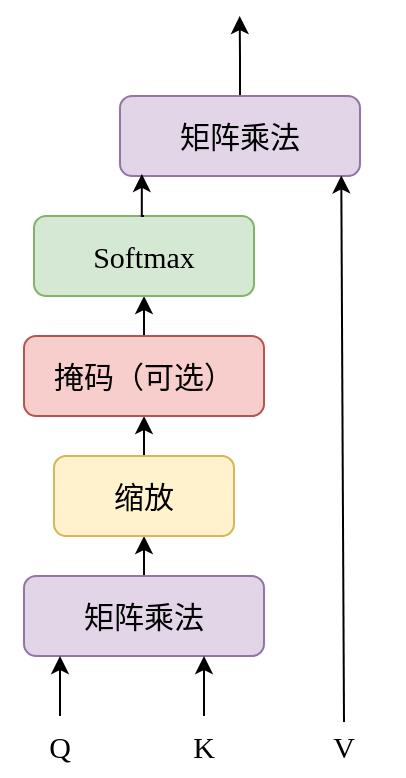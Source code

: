 <mxfile version="26.2.6">
  <diagram name="Page-1" id="uc3z3hjPvJwWiDv4oa0w">
    <mxGraphModel dx="1013" dy="1708" grid="1" gridSize="10" guides="1" tooltips="1" connect="1" arrows="1" fold="1" page="1" pageScale="1" pageWidth="850" pageHeight="1100" math="0" shadow="0">
      <root>
        <mxCell id="0" />
        <mxCell id="1" parent="0" />
        <mxCell id="EZH3ous1dzxNXky2mQrI-5" style="edgeStyle=orthogonalEdgeStyle;rounded=0;orthogonalLoop=1;jettySize=auto;html=1;exitX=0.5;exitY=0;exitDx=0;exitDy=0;entryX=0.5;entryY=1;entryDx=0;entryDy=0;" edge="1" parent="1" source="EZH3ous1dzxNXky2mQrI-1" target="EZH3ous1dzxNXky2mQrI-2">
          <mxGeometry relative="1" as="geometry" />
        </mxCell>
        <mxCell id="EZH3ous1dzxNXky2mQrI-1" value="矩阵乘法" style="rounded=1;whiteSpace=wrap;html=1;fontSize=15;fillColor=#e1d5e7;strokeColor=#9673a6;fontFamily=SimSun;" vertex="1" parent="1">
          <mxGeometry x="150" y="240" width="120" height="40" as="geometry" />
        </mxCell>
        <mxCell id="EZH3ous1dzxNXky2mQrI-6" style="edgeStyle=orthogonalEdgeStyle;rounded=0;orthogonalLoop=1;jettySize=auto;html=1;exitX=0.5;exitY=0;exitDx=0;exitDy=0;entryX=0.5;entryY=1;entryDx=0;entryDy=0;" edge="1" parent="1" source="EZH3ous1dzxNXky2mQrI-2" target="EZH3ous1dzxNXky2mQrI-3">
          <mxGeometry relative="1" as="geometry" />
        </mxCell>
        <mxCell id="EZH3ous1dzxNXky2mQrI-2" value="缩放" style="rounded=1;whiteSpace=wrap;html=1;fontSize=15;fillColor=#fff2cc;strokeColor=#d6b656;fontFamily=SimSun;" vertex="1" parent="1">
          <mxGeometry x="165" y="180" width="90" height="40" as="geometry" />
        </mxCell>
        <mxCell id="EZH3ous1dzxNXky2mQrI-7" style="edgeStyle=orthogonalEdgeStyle;rounded=0;orthogonalLoop=1;jettySize=auto;html=1;exitX=0.5;exitY=0;exitDx=0;exitDy=0;entryX=0.5;entryY=1;entryDx=0;entryDy=0;" edge="1" parent="1" source="EZH3ous1dzxNXky2mQrI-3" target="EZH3ous1dzxNXky2mQrI-4">
          <mxGeometry relative="1" as="geometry" />
        </mxCell>
        <mxCell id="EZH3ous1dzxNXky2mQrI-3" value="掩码（可选）" style="rounded=1;whiteSpace=wrap;html=1;fontSize=15;fillColor=#f8cecc;strokeColor=#b85450;fontFamily=SimSun;" vertex="1" parent="1">
          <mxGeometry x="150" y="120" width="120" height="40" as="geometry" />
        </mxCell>
        <mxCell id="EZH3ous1dzxNXky2mQrI-4" value="Softmax" style="rounded=1;whiteSpace=wrap;html=1;fontSize=15;fontFamily=Times New Roman;fillColor=#d5e8d4;strokeColor=#82b366;" vertex="1" parent="1">
          <mxGeometry x="155" y="60" width="110" height="40" as="geometry" />
        </mxCell>
        <mxCell id="EZH3ous1dzxNXky2mQrI-10" style="edgeStyle=orthogonalEdgeStyle;rounded=0;orthogonalLoop=1;jettySize=auto;html=1;exitX=0.5;exitY=0;exitDx=0;exitDy=0;" edge="1" parent="1" source="EZH3ous1dzxNXky2mQrI-8">
          <mxGeometry relative="1" as="geometry">
            <mxPoint x="257.833" y="-40" as="targetPoint" />
          </mxGeometry>
        </mxCell>
        <mxCell id="EZH3ous1dzxNXky2mQrI-8" value="矩阵乘法" style="rounded=1;whiteSpace=wrap;html=1;fontSize=15;fillColor=#e1d5e7;strokeColor=#9673a6;fontFamily=SimSun;" vertex="1" parent="1">
          <mxGeometry x="198" width="120" height="40" as="geometry" />
        </mxCell>
        <mxCell id="EZH3ous1dzxNXky2mQrI-9" style="edgeStyle=orthogonalEdgeStyle;rounded=0;orthogonalLoop=1;jettySize=auto;html=1;exitX=0.5;exitY=0;exitDx=0;exitDy=0;entryX=0.091;entryY=0.974;entryDx=0;entryDy=0;entryPerimeter=0;" edge="1" parent="1" source="EZH3ous1dzxNXky2mQrI-4" target="EZH3ous1dzxNXky2mQrI-8">
          <mxGeometry relative="1" as="geometry" />
        </mxCell>
        <mxCell id="EZH3ous1dzxNXky2mQrI-12" style="edgeStyle=orthogonalEdgeStyle;rounded=0;orthogonalLoop=1;jettySize=auto;html=1;exitX=0.5;exitY=0;exitDx=0;exitDy=0;" edge="1" parent="1" source="EZH3ous1dzxNXky2mQrI-11" target="EZH3ous1dzxNXky2mQrI-1">
          <mxGeometry relative="1" as="geometry">
            <Array as="points">
              <mxPoint x="168" y="280" />
              <mxPoint x="168" y="280" />
            </Array>
          </mxGeometry>
        </mxCell>
        <mxCell id="EZH3ous1dzxNXky2mQrI-11" value="Q" style="text;html=1;align=center;verticalAlign=middle;whiteSpace=wrap;rounded=0;fontFamily=Times New Roman;fontSize=15;" vertex="1" parent="1">
          <mxGeometry x="138" y="310" width="60" height="30" as="geometry" />
        </mxCell>
        <mxCell id="EZH3ous1dzxNXky2mQrI-14" style="edgeStyle=orthogonalEdgeStyle;rounded=0;orthogonalLoop=1;jettySize=auto;html=1;exitX=0.5;exitY=0;exitDx=0;exitDy=0;entryX=0.75;entryY=1;entryDx=0;entryDy=0;" edge="1" parent="1" source="EZH3ous1dzxNXky2mQrI-13" target="EZH3ous1dzxNXky2mQrI-1">
          <mxGeometry relative="1" as="geometry" />
        </mxCell>
        <mxCell id="EZH3ous1dzxNXky2mQrI-13" value="K" style="text;html=1;align=center;verticalAlign=middle;whiteSpace=wrap;rounded=0;fontFamily=Times New Roman;fontSize=15;" vertex="1" parent="1">
          <mxGeometry x="210" y="310" width="60" height="30" as="geometry" />
        </mxCell>
        <mxCell id="EZH3ous1dzxNXky2mQrI-15" value="V" style="text;html=1;align=center;verticalAlign=middle;whiteSpace=wrap;rounded=0;fontFamily=Times New Roman;fontSize=15;" vertex="1" parent="1">
          <mxGeometry x="280" y="310" width="60" height="30" as="geometry" />
        </mxCell>
        <mxCell id="EZH3ous1dzxNXky2mQrI-16" style="rounded=0;orthogonalLoop=1;jettySize=auto;html=1;exitX=0.5;exitY=0;exitDx=0;exitDy=0;entryX=0.922;entryY=0.918;entryDx=0;entryDy=0;entryPerimeter=0;" edge="1" parent="1">
          <mxGeometry relative="1" as="geometry">
            <mxPoint x="310" y="313" as="sourcePoint" />
            <mxPoint x="308.64" y="39.72" as="targetPoint" />
          </mxGeometry>
        </mxCell>
      </root>
    </mxGraphModel>
  </diagram>
</mxfile>
